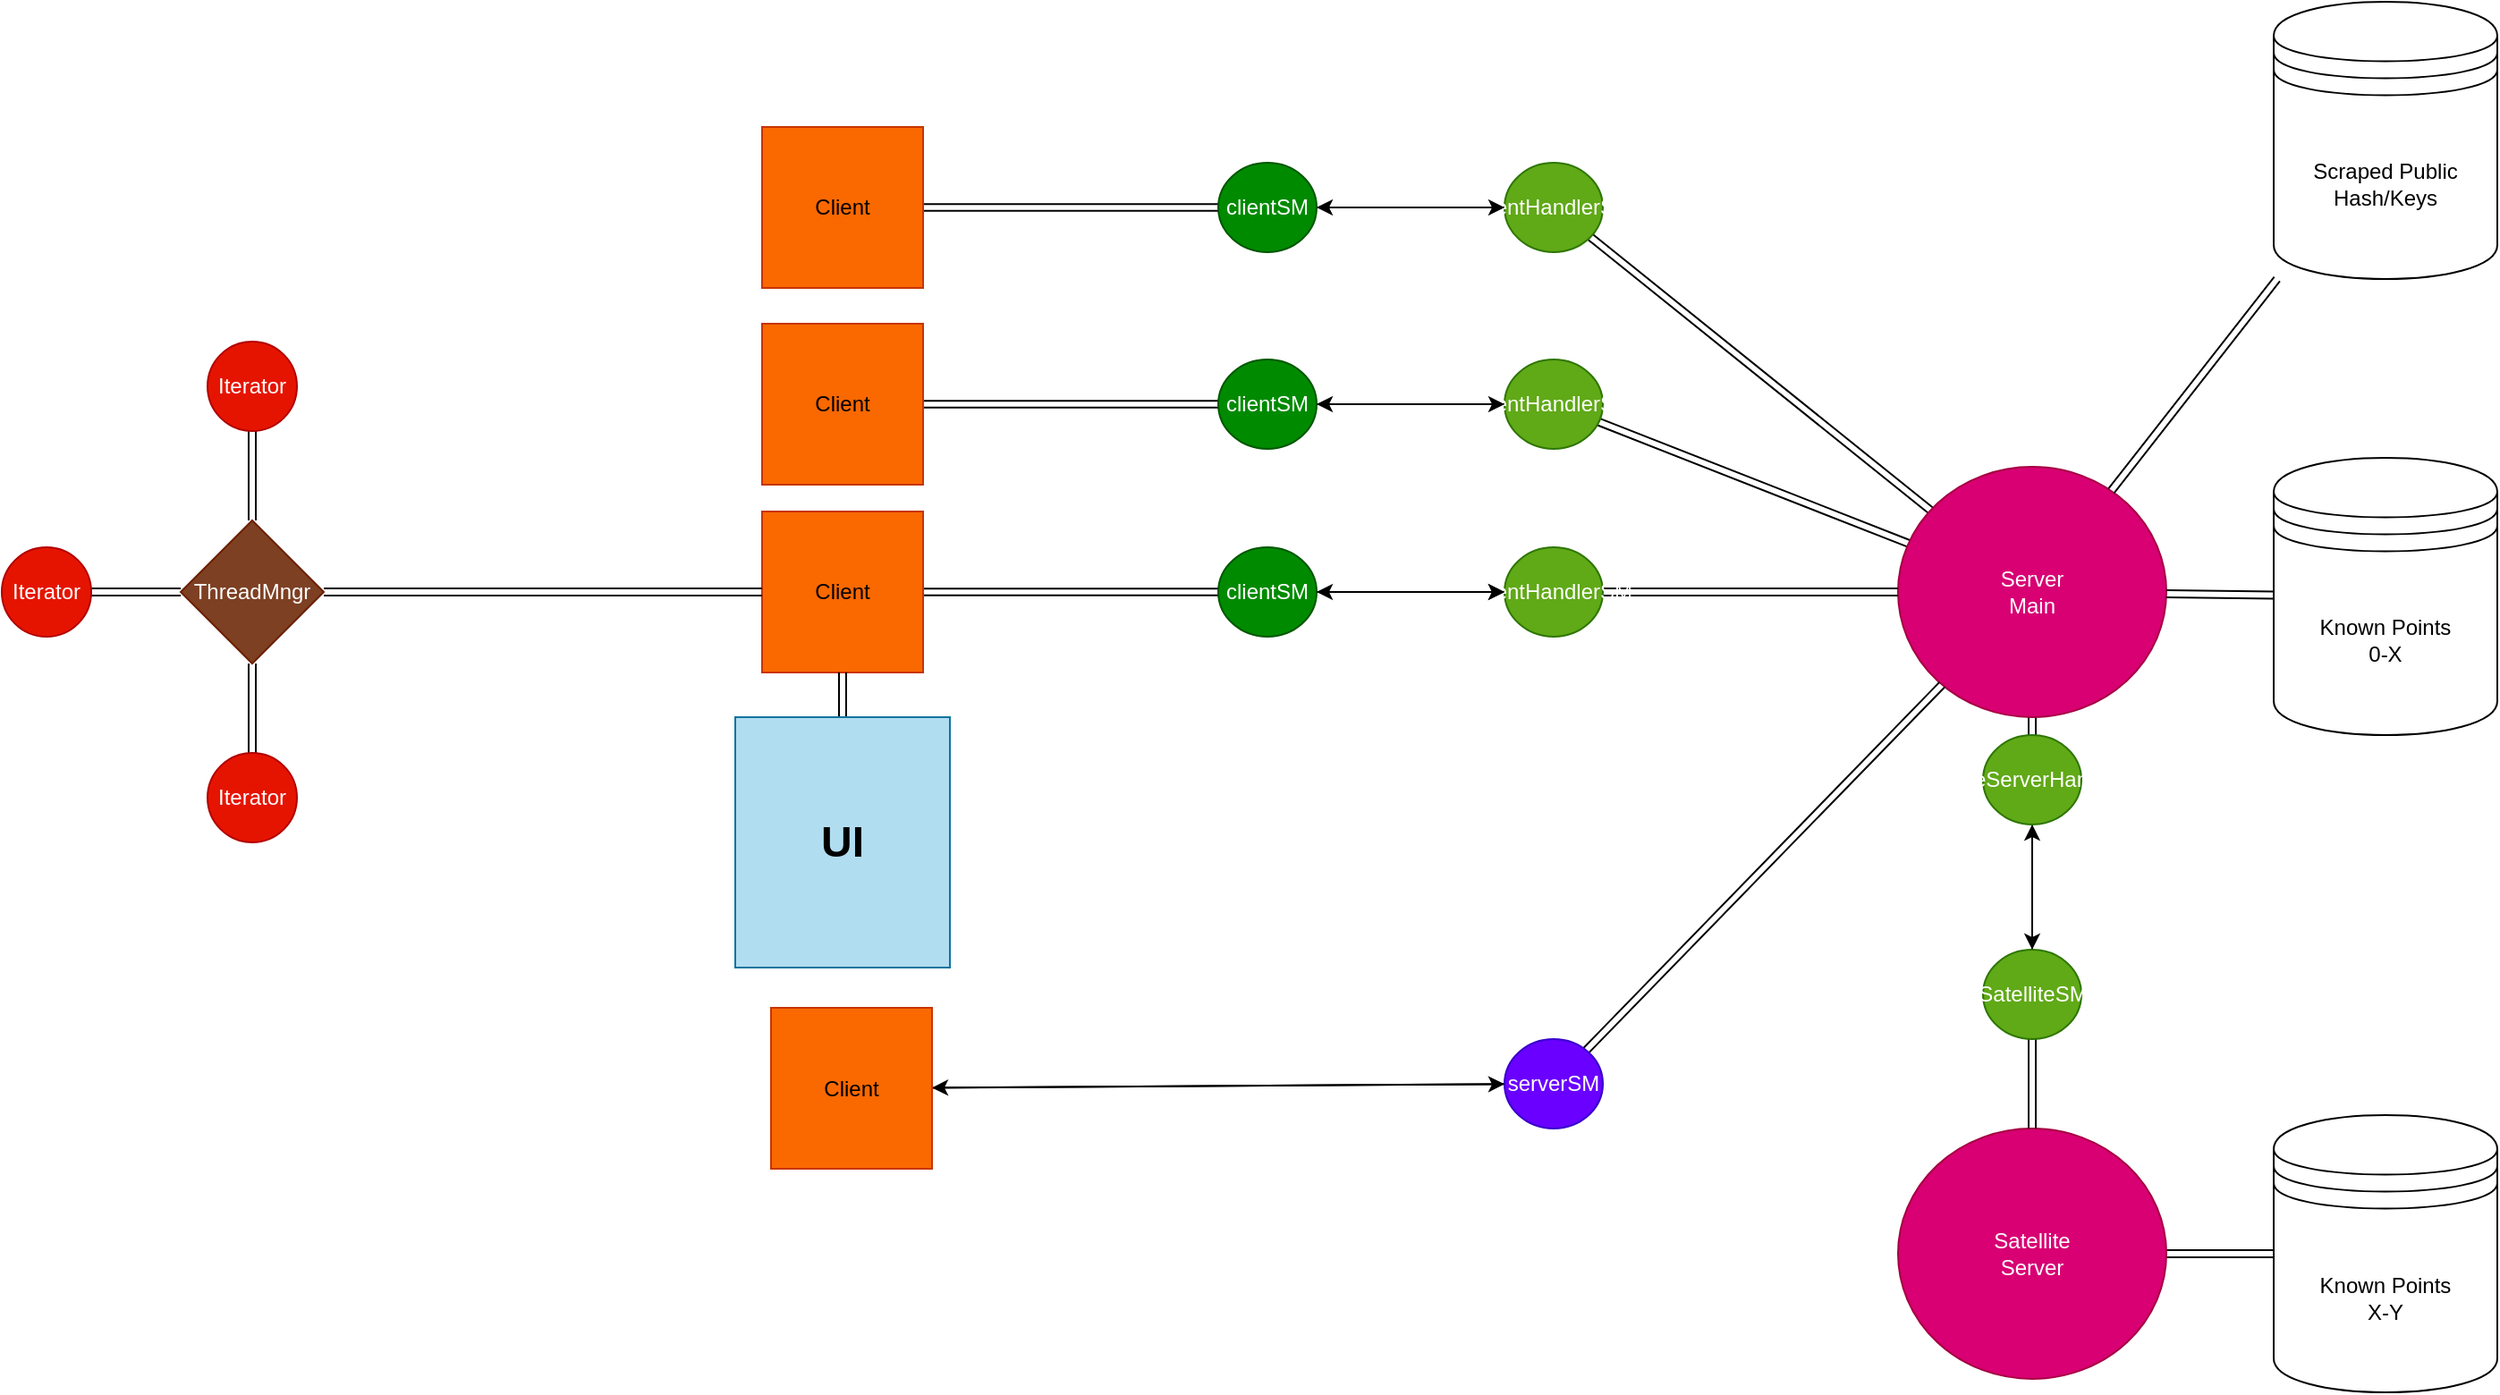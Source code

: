 <mxfile>
    <diagram id="FP2rdn6OG4W3p1-Ou6rB" name="Page-1">
        <mxGraphModel dx="1924" dy="1733" grid="1" gridSize="10" guides="1" tooltips="1" connect="1" arrows="1" fold="1" page="1" pageScale="1" pageWidth="850" pageHeight="1100" math="0" shadow="0">
            <root>
                <mxCell id="0"/>
                <mxCell id="1" parent="0"/>
                <mxCell id="70" style="edgeStyle=none;html=1;shape=link;" parent="1" source="3" target="65" edge="1">
                    <mxGeometry relative="1" as="geometry"/>
                </mxCell>
                <mxCell id="71" style="edgeStyle=none;html=1;shape=link;" parent="1" source="3" target="64" edge="1">
                    <mxGeometry relative="1" as="geometry"/>
                </mxCell>
                <mxCell id="D5TkcXY4j0FFUGHKRGqZ-87" style="edgeStyle=none;shape=link;html=1;" parent="1" source="3" target="D5TkcXY4j0FFUGHKRGqZ-86" edge="1">
                    <mxGeometry relative="1" as="geometry"/>
                </mxCell>
                <mxCell id="3" value="Server&lt;br&gt;Main" style="ellipse;whiteSpace=wrap;html=1;fillColor=#d80073;fontColor=#ffffff;strokeColor=#A50040;" parent="1" vertex="1">
                    <mxGeometry x="480" y="230" width="150" height="140" as="geometry"/>
                </mxCell>
                <mxCell id="37" style="edgeStyle=none;html=1;" parent="1" source="4" target="34" edge="1">
                    <mxGeometry relative="1" as="geometry"/>
                </mxCell>
                <mxCell id="57" style="edgeStyle=none;shape=link;html=1;" parent="1" source="4" target="3" edge="1">
                    <mxGeometry relative="1" as="geometry"/>
                </mxCell>
                <mxCell id="4" value="clientHandlerSM" style="ellipse;whiteSpace=wrap;html=1;fillColor=#60a917;fontColor=#ffffff;strokeColor=#2D7600;" parent="1" vertex="1">
                    <mxGeometry x="260" y="275" width="55" height="50" as="geometry"/>
                </mxCell>
                <mxCell id="58" style="edgeStyle=none;shape=link;html=1;" parent="1" source="6" target="3" edge="1">
                    <mxGeometry relative="1" as="geometry"/>
                </mxCell>
                <mxCell id="D5TkcXY4j0FFUGHKRGqZ-99" style="edgeStyle=none;html=1;" parent="1" source="6" target="D5TkcXY4j0FFUGHKRGqZ-95" edge="1">
                    <mxGeometry relative="1" as="geometry"/>
                </mxCell>
                <mxCell id="6" value="serverSM" style="ellipse;whiteSpace=wrap;html=1;fillColor=#6a00ff;fontColor=#ffffff;strokeColor=#3700CC;" parent="1" vertex="1">
                    <mxGeometry x="260" y="550" width="55" height="50" as="geometry"/>
                </mxCell>
                <mxCell id="56" style="edgeStyle=none;shape=link;html=1;width=3.75;" parent="1" source="25" target="34" edge="1">
                    <mxGeometry relative="1" as="geometry">
                        <mxPoint x="-50.0" y="310.0" as="targetPoint"/>
                    </mxGeometry>
                </mxCell>
                <mxCell id="25" value="Client" style="whiteSpace=wrap;html=1;fillColor=#fa6800;fontColor=#000000;strokeColor=#C73500;" parent="1" vertex="1">
                    <mxGeometry x="-155" y="255" width="90" height="90" as="geometry"/>
                </mxCell>
                <mxCell id="59" style="edgeStyle=none;shape=link;html=1;" parent="1" source="D5TkcXY4j0FFUGHKRGqZ-79" target="3" edge="1">
                    <mxGeometry relative="1" as="geometry">
                        <mxPoint x="625" y="220" as="sourcePoint"/>
                    </mxGeometry>
                </mxCell>
                <mxCell id="36" style="edgeStyle=none;html=1;" parent="1" source="34" target="4" edge="1">
                    <mxGeometry relative="1" as="geometry"/>
                </mxCell>
                <mxCell id="D5TkcXY4j0FFUGHKRGqZ-92" style="edgeStyle=none;html=1;" parent="1" source="34" target="4" edge="1">
                    <mxGeometry relative="1" as="geometry"/>
                </mxCell>
                <mxCell id="34" value="clientSM" style="ellipse;whiteSpace=wrap;html=1;fillColor=#008a00;fontColor=#ffffff;strokeColor=#005700;" parent="1" vertex="1">
                    <mxGeometry x="100" y="275" width="55" height="50" as="geometry"/>
                </mxCell>
                <mxCell id="55" style="edgeStyle=none;shape=link;html=1;" parent="1" source="39" target="25" edge="1">
                    <mxGeometry relative="1" as="geometry"/>
                </mxCell>
                <mxCell id="39" value="ThreadMngr" style="rhombus;whiteSpace=wrap;html=1;fillColor=#7D4023;fontColor=#ffffff;strokeColor=#6D1F00;" parent="1" vertex="1">
                    <mxGeometry x="-480" y="260" width="80" height="80" as="geometry"/>
                </mxCell>
                <mxCell id="53" style="edgeStyle=none;shape=link;html=1;" parent="1" source="42" target="39" edge="1">
                    <mxGeometry relative="1" as="geometry"/>
                </mxCell>
                <mxCell id="42" value="&lt;span&gt;Iterator&lt;/span&gt;" style="ellipse;whiteSpace=wrap;html=1;fillColor=#e51400;fontColor=#ffffff;strokeColor=#B20000;" parent="1" vertex="1">
                    <mxGeometry x="-465" y="390" width="50" height="50" as="geometry"/>
                </mxCell>
                <mxCell id="54" style="edgeStyle=none;shape=link;html=1;" parent="1" source="43" target="39" edge="1">
                    <mxGeometry relative="1" as="geometry"/>
                </mxCell>
                <mxCell id="43" value="Iterator" style="ellipse;whiteSpace=wrap;html=1;fillColor=#e51400;fontColor=#ffffff;strokeColor=#B20000;" parent="1" vertex="1">
                    <mxGeometry x="-465" y="160" width="50" height="50" as="geometry"/>
                </mxCell>
                <mxCell id="52" style="edgeStyle=none;shape=link;html=1;" parent="1" source="44" target="39" edge="1">
                    <mxGeometry relative="1" as="geometry"/>
                </mxCell>
                <mxCell id="44" value="&lt;span&gt;Iterator&lt;/span&gt;" style="ellipse;whiteSpace=wrap;html=1;fillColor=#e51400;fontColor=#ffffff;strokeColor=#B20000;" parent="1" vertex="1">
                    <mxGeometry x="-580" y="275" width="50" height="50" as="geometry"/>
                </mxCell>
                <mxCell id="63" style="edgeStyle=none;shape=link;html=1;" parent="1" source="61" target="25" edge="1">
                    <mxGeometry relative="1" as="geometry">
                        <mxPoint x="-110" y="360" as="sourcePoint"/>
                    </mxGeometry>
                </mxCell>
                <mxCell id="61" value="&lt;h1&gt;UI&lt;/h1&gt;" style="whiteSpace=wrap;html=1;fillColor=#b1ddf0;strokeColor=#10739e;" parent="1" vertex="1">
                    <mxGeometry x="-170" y="370" width="120" height="140" as="geometry"/>
                </mxCell>
                <mxCell id="69" style="edgeStyle=none;html=1;entryX=1;entryY=0.5;entryDx=0;entryDy=0;" parent="1" source="65" target="74" edge="1">
                    <mxGeometry relative="1" as="geometry"/>
                </mxCell>
                <mxCell id="65" value="clientHandlerSM" style="ellipse;whiteSpace=wrap;html=1;fillColor=#60a917;fontColor=#ffffff;strokeColor=#2D7600;" parent="1" vertex="1">
                    <mxGeometry x="260" y="60" width="55" height="50" as="geometry"/>
                </mxCell>
                <mxCell id="79" style="edgeStyle=none;html=1;exitX=0;exitY=0.5;exitDx=0;exitDy=0;entryX=1;entryY=0.5;entryDx=0;entryDy=0;" parent="1" source="64" target="77" edge="1">
                    <mxGeometry relative="1" as="geometry"/>
                </mxCell>
                <mxCell id="64" value="clientHandlerSM" style="ellipse;whiteSpace=wrap;html=1;fillColor=#60a917;fontColor=#ffffff;strokeColor=#2D7600;" parent="1" vertex="1">
                    <mxGeometry x="260" y="170" width="55" height="50" as="geometry"/>
                </mxCell>
                <mxCell id="72" style="edgeStyle=none;shape=link;html=1;width=3.75;" parent="1" source="73" target="74" edge="1">
                    <mxGeometry relative="1" as="geometry">
                        <mxPoint x="-50.0" y="95" as="targetPoint"/>
                    </mxGeometry>
                </mxCell>
                <mxCell id="73" value="Client" style="whiteSpace=wrap;html=1;fillColor=#fa6800;fontColor=#000000;strokeColor=#C73500;" parent="1" vertex="1">
                    <mxGeometry x="-155" y="40" width="90" height="90" as="geometry"/>
                </mxCell>
                <mxCell id="D5TkcXY4j0FFUGHKRGqZ-90" style="edgeStyle=none;html=1;exitX=1;exitY=0.5;exitDx=0;exitDy=0;entryX=0;entryY=0.5;entryDx=0;entryDy=0;" parent="1" source="74" target="65" edge="1">
                    <mxGeometry relative="1" as="geometry"/>
                </mxCell>
                <mxCell id="74" value="clientSM" style="ellipse;whiteSpace=wrap;html=1;fillColor=#008a00;fontColor=#ffffff;strokeColor=#005700;" parent="1" vertex="1">
                    <mxGeometry x="100" y="60" width="55" height="50" as="geometry"/>
                </mxCell>
                <mxCell id="75" style="edgeStyle=none;shape=link;html=1;width=3.75;" parent="1" source="76" target="77" edge="1">
                    <mxGeometry relative="1" as="geometry">
                        <mxPoint x="-50.0" y="205" as="targetPoint"/>
                    </mxGeometry>
                </mxCell>
                <mxCell id="76" value="Client" style="whiteSpace=wrap;html=1;fillColor=#fa6800;fontColor=#000000;strokeColor=#C73500;" parent="1" vertex="1">
                    <mxGeometry x="-155" y="150" width="90" height="90" as="geometry"/>
                </mxCell>
                <mxCell id="D5TkcXY4j0FFUGHKRGqZ-91" style="edgeStyle=none;html=1;exitX=1;exitY=0.5;exitDx=0;exitDy=0;entryX=0;entryY=0.5;entryDx=0;entryDy=0;" parent="1" source="77" target="64" edge="1">
                    <mxGeometry relative="1" as="geometry"/>
                </mxCell>
                <mxCell id="77" value="clientSM" style="ellipse;whiteSpace=wrap;html=1;fillColor=#008a00;fontColor=#ffffff;strokeColor=#005700;" parent="1" vertex="1">
                    <mxGeometry x="100" y="170" width="55" height="50" as="geometry"/>
                </mxCell>
                <mxCell id="D5TkcXY4j0FFUGHKRGqZ-79" value="Known Points&lt;br&gt;0-X" style="shape=datastore;whiteSpace=wrap;html=1;" parent="1" vertex="1">
                    <mxGeometry x="690" y="225" width="125" height="155" as="geometry"/>
                </mxCell>
                <mxCell id="D5TkcXY4j0FFUGHKRGqZ-82" style="edgeStyle=none;html=1;shape=link;" parent="1" source="D5TkcXY4j0FFUGHKRGqZ-81" target="3" edge="1">
                    <mxGeometry relative="1" as="geometry"/>
                </mxCell>
                <mxCell id="D5TkcXY4j0FFUGHKRGqZ-81" value="Scraped Public Hash/Keys" style="shape=datastore;whiteSpace=wrap;html=1;" parent="1" vertex="1">
                    <mxGeometry x="690" y="-30" width="125" height="155" as="geometry"/>
                </mxCell>
                <mxCell id="D5TkcXY4j0FFUGHKRGqZ-94" style="edgeStyle=none;shape=link;html=1;" parent="1" source="D5TkcXY4j0FFUGHKRGqZ-83" target="D5TkcXY4j0FFUGHKRGqZ-93" edge="1">
                    <mxGeometry relative="1" as="geometry"/>
                </mxCell>
                <mxCell id="D5TkcXY4j0FFUGHKRGqZ-83" value="Satellite&lt;br&gt;Server" style="ellipse;whiteSpace=wrap;html=1;fillColor=#d80073;fontColor=#ffffff;strokeColor=#A50040;" parent="1" vertex="1">
                    <mxGeometry x="480" y="600" width="150" height="140" as="geometry"/>
                </mxCell>
                <mxCell id="D5TkcXY4j0FFUGHKRGqZ-85" style="edgeStyle=none;shape=link;html=1;" parent="1" source="D5TkcXY4j0FFUGHKRGqZ-84" target="D5TkcXY4j0FFUGHKRGqZ-83" edge="1">
                    <mxGeometry relative="1" as="geometry"/>
                </mxCell>
                <mxCell id="D5TkcXY4j0FFUGHKRGqZ-89" style="edgeStyle=none;html=1;exitX=0.5;exitY=0;exitDx=0;exitDy=0;entryX=0.5;entryY=1;entryDx=0;entryDy=0;" parent="1" source="D5TkcXY4j0FFUGHKRGqZ-84" target="D5TkcXY4j0FFUGHKRGqZ-86" edge="1">
                    <mxGeometry relative="1" as="geometry"/>
                </mxCell>
                <mxCell id="D5TkcXY4j0FFUGHKRGqZ-84" value="SatelliteSM" style="ellipse;whiteSpace=wrap;html=1;fillColor=#60a917;fontColor=#ffffff;strokeColor=#2D7600;" parent="1" vertex="1">
                    <mxGeometry x="527.5" y="500" width="55" height="50" as="geometry"/>
                </mxCell>
                <mxCell id="D5TkcXY4j0FFUGHKRGqZ-88" style="edgeStyle=none;html=1;exitX=0.5;exitY=1;exitDx=0;exitDy=0;entryX=0.5;entryY=0;entryDx=0;entryDy=0;" parent="1" source="D5TkcXY4j0FFUGHKRGqZ-86" target="D5TkcXY4j0FFUGHKRGqZ-84" edge="1">
                    <mxGeometry relative="1" as="geometry"/>
                </mxCell>
                <mxCell id="D5TkcXY4j0FFUGHKRGqZ-86" value="SatelliteServerHandlerSM" style="ellipse;whiteSpace=wrap;html=1;fillColor=#60a917;fontColor=#ffffff;strokeColor=#2D7600;" parent="1" vertex="1">
                    <mxGeometry x="527.5" y="380" width="55" height="50" as="geometry"/>
                </mxCell>
                <mxCell id="D5TkcXY4j0FFUGHKRGqZ-93" value="Known Points&lt;br&gt;X-Y" style="shape=datastore;whiteSpace=wrap;html=1;" parent="1" vertex="1">
                    <mxGeometry x="690" y="592.5" width="125" height="155" as="geometry"/>
                </mxCell>
                <mxCell id="D5TkcXY4j0FFUGHKRGqZ-98" style="edgeStyle=none;html=1;" parent="1" source="D5TkcXY4j0FFUGHKRGqZ-95" target="6" edge="1">
                    <mxGeometry relative="1" as="geometry"/>
                </mxCell>
                <mxCell id="D5TkcXY4j0FFUGHKRGqZ-95" value="Client" style="whiteSpace=wrap;html=1;fillColor=#fa6800;fontColor=#000000;strokeColor=#C73500;" parent="1" vertex="1">
                    <mxGeometry x="-150" y="532.5" width="90" height="90" as="geometry"/>
                </mxCell>
            </root>
        </mxGraphModel>
    </diagram>
    <diagram id="P0Giod7XvDMoqr8V9oFl" name="Client SM">
        <mxGraphModel dx="2998" dy="2366" grid="1" gridSize="10" guides="1" tooltips="1" connect="1" arrows="1" fold="1" page="1" pageScale="1" pageWidth="850" pageHeight="1100" math="0" shadow="0">
            <root>
                <mxCell id="jCowiZTo29x6368L9wJB-0"/>
                <mxCell id="jCowiZTo29x6368L9wJB-1" parent="jCowiZTo29x6368L9wJB-0"/>
                <mxCell id="jrbCd7DWIsaAuMOG10lM-5" style="edgeStyle=none;html=1;" parent="jCowiZTo29x6368L9wJB-1" source="jrbCd7DWIsaAuMOG10lM-0" target="jrbCd7DWIsaAuMOG10lM-3" edge="1">
                    <mxGeometry relative="1" as="geometry"/>
                </mxCell>
                <mxCell id="jrbCd7DWIsaAuMOG10lM-8" value="Read provided data" style="edgeLabel;html=1;align=center;verticalAlign=middle;resizable=0;points=[];" parent="jrbCd7DWIsaAuMOG10lM-5" vertex="1" connectable="0">
                    <mxGeometry x="-0.294" y="1" relative="1" as="geometry">
                        <mxPoint x="-1" y="9" as="offset"/>
                    </mxGeometry>
                </mxCell>
                <mxCell id="jrbCd7DWIsaAuMOG10lM-0" value="Initialize Client SM" style="ellipse;whiteSpace=wrap;html=1;aspect=fixed;" parent="jCowiZTo29x6368L9wJB-1" vertex="1">
                    <mxGeometry x="100" y="30" width="80" height="80" as="geometry"/>
                </mxCell>
                <mxCell id="jrbCd7DWIsaAuMOG10lM-12" style="edgeStyle=none;html=1;" parent="jCowiZTo29x6368L9wJB-1" source="jrbCd7DWIsaAuMOG10lM-1" target="jrbCd7DWIsaAuMOG10lM-13" edge="1">
                    <mxGeometry relative="1" as="geometry">
                        <mxPoint x="140" y="440" as="targetPoint"/>
                    </mxGeometry>
                </mxCell>
                <mxCell id="jrbCd7DWIsaAuMOG10lM-14" value="Comm ports initialized OK" style="edgeLabel;html=1;align=center;verticalAlign=middle;resizable=0;points=[];" parent="jrbCd7DWIsaAuMOG10lM-12" vertex="1" connectable="0">
                    <mxGeometry x="0.317" y="1" relative="1" as="geometry">
                        <mxPoint x="-1" y="-9" as="offset"/>
                    </mxGeometry>
                </mxCell>
                <mxCell id="jrbCd7DWIsaAuMOG10lM-20" style="edgeStyle=none;html=1;" parent="jCowiZTo29x6368L9wJB-1" source="jrbCd7DWIsaAuMOG10lM-1" target="jrbCd7DWIsaAuMOG10lM-7" edge="1">
                    <mxGeometry relative="1" as="geometry">
                        <Array as="points">
                            <mxPoint x="430" y="340"/>
                        </Array>
                    </mxGeometry>
                </mxCell>
                <mxCell id="jrbCd7DWIsaAuMOG10lM-21" value="Retry attempts failed" style="edgeLabel;html=1;align=center;verticalAlign=middle;resizable=0;points=[];" parent="jrbCd7DWIsaAuMOG10lM-20" vertex="1" connectable="0">
                    <mxGeometry x="-0.679" y="1" relative="1" as="geometry">
                        <mxPoint x="33" y="1" as="offset"/>
                    </mxGeometry>
                </mxCell>
                <mxCell id="jrbCd7DWIsaAuMOG10lM-1" value="Initialize Communication Ports" style="rhombus;whiteSpace=wrap;html=1;" parent="jCowiZTo29x6368L9wJB-1" vertex="1">
                    <mxGeometry x="100" y="300" width="80" height="80" as="geometry"/>
                </mxCell>
                <mxCell id="jrbCd7DWIsaAuMOG10lM-29" style="edgeStyle=none;html=1;" parent="jCowiZTo29x6368L9wJB-1" source="jrbCd7DWIsaAuMOG10lM-2" target="jrbCd7DWIsaAuMOG10lM-28" edge="1">
                    <mxGeometry relative="1" as="geometry"/>
                </mxCell>
                <mxCell id="jrbCd7DWIsaAuMOG10lM-30" value="Send handler request" style="edgeLabel;html=1;align=center;verticalAlign=middle;resizable=0;points=[];" parent="jrbCd7DWIsaAuMOG10lM-29" vertex="1" connectable="0">
                    <mxGeometry x="0.456" y="1" relative="1" as="geometry">
                        <mxPoint x="-1" y="-13" as="offset"/>
                    </mxGeometry>
                </mxCell>
                <mxCell id="jrbCd7DWIsaAuMOG10lM-2" value="Requesting handler" style="ellipse;whiteSpace=wrap;html=1;aspect=fixed;" parent="jCowiZTo29x6368L9wJB-1" vertex="1">
                    <mxGeometry x="100" y="550" width="80" height="80" as="geometry"/>
                </mxCell>
                <mxCell id="jrbCd7DWIsaAuMOG10lM-6" style="edgeStyle=none;html=1;" parent="jCowiZTo29x6368L9wJB-1" source="jrbCd7DWIsaAuMOG10lM-3" target="jrbCd7DWIsaAuMOG10lM-1" edge="1">
                    <mxGeometry relative="1" as="geometry"/>
                </mxCell>
                <mxCell id="jrbCd7DWIsaAuMOG10lM-9" value="Initial Data OK" style="edgeLabel;html=1;align=center;verticalAlign=middle;resizable=0;points=[];" parent="jrbCd7DWIsaAuMOG10lM-6" vertex="1" connectable="0">
                    <mxGeometry x="-0.52" y="3" relative="1" as="geometry">
                        <mxPoint x="-3" y="8" as="offset"/>
                    </mxGeometry>
                </mxCell>
                <mxCell id="jrbCd7DWIsaAuMOG10lM-10" style="edgeStyle=none;html=1;exitX=1;exitY=0.5;exitDx=0;exitDy=0;" parent="jCowiZTo29x6368L9wJB-1" source="jrbCd7DWIsaAuMOG10lM-3" target="jrbCd7DWIsaAuMOG10lM-7" edge="1">
                    <mxGeometry relative="1" as="geometry">
                        <Array as="points">
                            <mxPoint x="430" y="210"/>
                        </Array>
                    </mxGeometry>
                </mxCell>
                <mxCell id="jrbCd7DWIsaAuMOG10lM-11" value="Initial Data Not OK" style="edgeLabel;html=1;align=center;verticalAlign=middle;resizable=0;points=[];" parent="jrbCd7DWIsaAuMOG10lM-10" vertex="1" connectable="0">
                    <mxGeometry x="-0.417" y="-1" relative="1" as="geometry">
                        <mxPoint y="-11" as="offset"/>
                    </mxGeometry>
                </mxCell>
                <mxCell id="jrbCd7DWIsaAuMOG10lM-3" value="Verify Initial data" style="rhombus;whiteSpace=wrap;html=1;" parent="jCowiZTo29x6368L9wJB-1" vertex="1">
                    <mxGeometry x="100" y="170" width="80" height="80" as="geometry"/>
                </mxCell>
                <mxCell id="jrbCd7DWIsaAuMOG10lM-7" value="Shutdown State (Error Code)" style="ellipse;whiteSpace=wrap;html=1;aspect=fixed;" parent="jCowiZTo29x6368L9wJB-1" vertex="1">
                    <mxGeometry x="390" y="30" width="80" height="80" as="geometry"/>
                </mxCell>
                <mxCell id="jrbCd7DWIsaAuMOG10lM-24" style="edgeStyle=none;html=1;" parent="jCowiZTo29x6368L9wJB-1" source="jrbCd7DWIsaAuMOG10lM-13" target="jrbCd7DWIsaAuMOG10lM-2" edge="1">
                    <mxGeometry relative="1" as="geometry"/>
                </mxCell>
                <mxCell id="jrbCd7DWIsaAuMOG10lM-25" value="Connection established" style="edgeLabel;html=1;align=center;verticalAlign=middle;resizable=0;points=[];" parent="jrbCd7DWIsaAuMOG10lM-24" vertex="1" connectable="0">
                    <mxGeometry x="0.391" relative="1" as="geometry">
                        <mxPoint y="-18" as="offset"/>
                    </mxGeometry>
                </mxCell>
                <mxCell id="jrbCd7DWIsaAuMOG10lM-26" style="edgeStyle=none;html=1;" parent="jCowiZTo29x6368L9wJB-1" source="jrbCd7DWIsaAuMOG10lM-13" target="jrbCd7DWIsaAuMOG10lM-7" edge="1">
                    <mxGeometry relative="1" as="geometry">
                        <Array as="points">
                            <mxPoint x="430" y="460"/>
                        </Array>
                    </mxGeometry>
                </mxCell>
                <mxCell id="jrbCd7DWIsaAuMOG10lM-27" value="Retry attempts failed" style="edgeLabel;html=1;align=center;verticalAlign=middle;resizable=0;points=[];" parent="jrbCd7DWIsaAuMOG10lM-26" vertex="1" connectable="0">
                    <mxGeometry x="-0.657" y="-2" relative="1" as="geometry">
                        <mxPoint as="offset"/>
                    </mxGeometry>
                </mxCell>
                <mxCell id="jrbCd7DWIsaAuMOG10lM-13" value="Test Server Connection" style="rhombus;whiteSpace=wrap;html=1;" parent="jCowiZTo29x6368L9wJB-1" vertex="1">
                    <mxGeometry x="100" y="420" width="80" height="80" as="geometry"/>
                </mxCell>
                <mxCell id="jrbCd7DWIsaAuMOG10lM-18" style="edgeStyle=none;html=1;" parent="jCowiZTo29x6368L9wJB-1" source="jrbCd7DWIsaAuMOG10lM-1" target="jrbCd7DWIsaAuMOG10lM-1" edge="1">
                    <mxGeometry relative="1" as="geometry">
                        <Array as="points">
                            <mxPoint x="10" y="290"/>
                        </Array>
                    </mxGeometry>
                </mxCell>
                <mxCell id="jrbCd7DWIsaAuMOG10lM-19" value="Comm ports not initialized" style="edgeLabel;html=1;align=center;verticalAlign=middle;resizable=0;points=[];" parent="jrbCd7DWIsaAuMOG10lM-18" vertex="1" connectable="0">
                    <mxGeometry x="-0.538" y="-2" relative="1" as="geometry">
                        <mxPoint x="-23" y="39" as="offset"/>
                    </mxGeometry>
                </mxCell>
                <mxCell id="jrbCd7DWIsaAuMOG10lM-22" style="edgeStyle=none;html=1;" parent="jCowiZTo29x6368L9wJB-1" source="jrbCd7DWIsaAuMOG10lM-13" target="jrbCd7DWIsaAuMOG10lM-13" edge="1">
                    <mxGeometry relative="1" as="geometry">
                        <Array as="points">
                            <mxPoint x="10" y="410"/>
                        </Array>
                    </mxGeometry>
                </mxCell>
                <mxCell id="jrbCd7DWIsaAuMOG10lM-23" value="Connection not established" style="edgeLabel;html=1;align=center;verticalAlign=middle;resizable=0;points=[];" parent="jrbCd7DWIsaAuMOG10lM-22" vertex="1" connectable="0">
                    <mxGeometry x="-0.554" y="-3" relative="1" as="geometry">
                        <mxPoint x="-16" y="39" as="offset"/>
                    </mxGeometry>
                </mxCell>
                <mxCell id="jrbCd7DWIsaAuMOG10lM-34" style="edgeStyle=none;html=1;" parent="jCowiZTo29x6368L9wJB-1" source="jrbCd7DWIsaAuMOG10lM-28" target="jrbCd7DWIsaAuMOG10lM-7" edge="1">
                    <mxGeometry relative="1" as="geometry">
                        <Array as="points">
                            <mxPoint x="430" y="730"/>
                        </Array>
                    </mxGeometry>
                </mxCell>
                <mxCell id="jrbCd7DWIsaAuMOG10lM-35" value="Handler Request not satisfied" style="edgeLabel;html=1;align=center;verticalAlign=middle;resizable=0;points=[];" parent="jrbCd7DWIsaAuMOG10lM-34" vertex="1" connectable="0">
                    <mxGeometry x="-0.631" y="1" relative="1" as="geometry">
                        <mxPoint x="-40" y="1" as="offset"/>
                    </mxGeometry>
                </mxCell>
                <mxCell id="jrbCd7DWIsaAuMOG10lM-37" style="edgeStyle=none;html=1;" parent="jCowiZTo29x6368L9wJB-1" source="jrbCd7DWIsaAuMOG10lM-28" target="jrbCd7DWIsaAuMOG10lM-36" edge="1">
                    <mxGeometry relative="1" as="geometry"/>
                </mxCell>
                <mxCell id="jrbCd7DWIsaAuMOG10lM-38" value="Handler ID received" style="edgeLabel;html=1;align=center;verticalAlign=middle;resizable=0;points=[];" parent="jrbCd7DWIsaAuMOG10lM-37" vertex="1" connectable="0">
                    <mxGeometry x="0.513" y="1" relative="1" as="geometry">
                        <mxPoint y="-17" as="offset"/>
                    </mxGeometry>
                </mxCell>
                <mxCell id="jrbCd7DWIsaAuMOG10lM-28" value="Wait for Server Response" style="rhombus;whiteSpace=wrap;html=1;" parent="jCowiZTo29x6368L9wJB-1" vertex="1">
                    <mxGeometry x="100" y="690" width="80" height="80" as="geometry"/>
                </mxCell>
                <mxCell id="jrbCd7DWIsaAuMOG10lM-31" style="edgeStyle=none;html=1;" parent="jCowiZTo29x6368L9wJB-1" source="jrbCd7DWIsaAuMOG10lM-28" target="jrbCd7DWIsaAuMOG10lM-2" edge="1">
                    <mxGeometry relative="1" as="geometry">
                        <Array as="points">
                            <mxPoint x="30" y="730"/>
                            <mxPoint x="30" y="590"/>
                        </Array>
                    </mxGeometry>
                </mxCell>
                <mxCell id="jrbCd7DWIsaAuMOG10lM-33" value="Request timed out" style="edgeLabel;html=1;align=center;verticalAlign=middle;resizable=0;points=[];" parent="jrbCd7DWIsaAuMOG10lM-31" vertex="1" connectable="0">
                    <mxGeometry x="-0.076" relative="1" as="geometry">
                        <mxPoint y="-11" as="offset"/>
                    </mxGeometry>
                </mxCell>
                <mxCell id="jrbCd7DWIsaAuMOG10lM-41" style="edgeStyle=none;html=1;" parent="jCowiZTo29x6368L9wJB-1" source="jrbCd7DWIsaAuMOG10lM-36" target="jrbCd7DWIsaAuMOG10lM-47" edge="1">
                    <mxGeometry relative="1" as="geometry">
                        <mxPoint x="140" y="960" as="targetPoint"/>
                    </mxGeometry>
                </mxCell>
                <mxCell id="jrbCd7DWIsaAuMOG10lM-42" value="Send handler connection request" style="edgeLabel;html=1;align=center;verticalAlign=middle;resizable=0;points=[];" parent="jrbCd7DWIsaAuMOG10lM-41" vertex="1" connectable="0">
                    <mxGeometry x="0.567" y="-1" relative="1" as="geometry">
                        <mxPoint x="1" y="-25" as="offset"/>
                    </mxGeometry>
                </mxCell>
                <mxCell id="jrbCd7DWIsaAuMOG10lM-36" value="Connecting to handler" style="ellipse;whiteSpace=wrap;html=1;aspect=fixed;" parent="jCowiZTo29x6368L9wJB-1" vertex="1">
                    <mxGeometry x="100" y="820" width="80" height="80" as="geometry"/>
                </mxCell>
                <mxCell id="jrbCd7DWIsaAuMOG10lM-45" style="edgeStyle=none;html=1;" parent="jCowiZTo29x6368L9wJB-1" source="jrbCd7DWIsaAuMOG10lM-36" target="jrbCd7DWIsaAuMOG10lM-36" edge="1">
                    <mxGeometry relative="1" as="geometry">
                        <Array as="points">
                            <mxPoint x="260" y="810"/>
                        </Array>
                    </mxGeometry>
                </mxCell>
                <mxCell id="jrbCd7DWIsaAuMOG10lM-46" value="Disconnect from server frontend" style="edgeLabel;html=1;align=center;verticalAlign=middle;resizable=0;points=[];" parent="jrbCd7DWIsaAuMOG10lM-45" vertex="1" connectable="0">
                    <mxGeometry x="-0.129" relative="1" as="geometry">
                        <mxPoint x="10" y="18" as="offset"/>
                    </mxGeometry>
                </mxCell>
                <mxCell id="jrbCd7DWIsaAuMOG10lM-48" style="edgeStyle=none;html=1;" parent="jCowiZTo29x6368L9wJB-1" source="jrbCd7DWIsaAuMOG10lM-47" target="jrbCd7DWIsaAuMOG10lM-36" edge="1">
                    <mxGeometry relative="1" as="geometry">
                        <Array as="points">
                            <mxPoint x="30" y="1010"/>
                            <mxPoint x="30" y="860"/>
                        </Array>
                    </mxGeometry>
                </mxCell>
                <mxCell id="jrbCd7DWIsaAuMOG10lM-49" value="Request timed out" style="edgeLabel;html=1;align=center;verticalAlign=middle;resizable=0;points=[];" parent="jrbCd7DWIsaAuMOG10lM-48" vertex="1" connectable="0">
                    <mxGeometry x="0.136" y="2" relative="1" as="geometry">
                        <mxPoint x="2" y="55" as="offset"/>
                    </mxGeometry>
                </mxCell>
                <mxCell id="jrbCd7DWIsaAuMOG10lM-50" style="edgeStyle=none;html=1;" parent="jCowiZTo29x6368L9wJB-1" source="jrbCd7DWIsaAuMOG10lM-47" target="jrbCd7DWIsaAuMOG10lM-7" edge="1">
                    <mxGeometry relative="1" as="geometry">
                        <Array as="points">
                            <mxPoint x="430" y="1010"/>
                        </Array>
                    </mxGeometry>
                </mxCell>
                <mxCell id="jrbCd7DWIsaAuMOG10lM-51" value="Retry attempts failed" style="edgeLabel;html=1;align=center;verticalAlign=middle;resizable=0;points=[];" parent="jrbCd7DWIsaAuMOG10lM-50" vertex="1" connectable="0">
                    <mxGeometry x="-0.678" y="3" relative="1" as="geometry">
                        <mxPoint x="-65" y="13" as="offset"/>
                    </mxGeometry>
                </mxCell>
                <mxCell id="jrbCd7DWIsaAuMOG10lM-53" style="edgeStyle=none;html=1;" parent="jCowiZTo29x6368L9wJB-1" source="jrbCd7DWIsaAuMOG10lM-47" target="jrbCd7DWIsaAuMOG10lM-52" edge="1">
                    <mxGeometry relative="1" as="geometry"/>
                </mxCell>
                <mxCell id="jrbCd7DWIsaAuMOG10lM-54" value="Handler Connected" style="edgeLabel;html=1;align=center;verticalAlign=middle;resizable=0;points=[];" parent="jrbCd7DWIsaAuMOG10lM-53" vertex="1" connectable="0">
                    <mxGeometry x="-0.419" y="-1" relative="1" as="geometry">
                        <mxPoint x="1" y="10" as="offset"/>
                    </mxGeometry>
                </mxCell>
                <mxCell id="jrbCd7DWIsaAuMOG10lM-47" value="Wait for Handler Response" style="rhombus;whiteSpace=wrap;html=1;" parent="jCowiZTo29x6368L9wJB-1" vertex="1">
                    <mxGeometry x="100" y="970" width="80" height="80" as="geometry"/>
                </mxCell>
                <mxCell id="jrbCd7DWIsaAuMOG10lM-60" style="edgeStyle=none;html=1;" parent="jCowiZTo29x6368L9wJB-1" source="jrbCd7DWIsaAuMOG10lM-52" target="jrbCd7DWIsaAuMOG10lM-59" edge="1">
                    <mxGeometry relative="1" as="geometry">
                        <Array as="points">
                            <mxPoint x="140" y="1240"/>
                            <mxPoint x="680" y="1240"/>
                        </Array>
                    </mxGeometry>
                </mxCell>
                <mxCell id="jrbCd7DWIsaAuMOG10lM-61" value="Progress registration requested" style="edgeLabel;html=1;align=center;verticalAlign=middle;resizable=0;points=[];" parent="jrbCd7DWIsaAuMOG10lM-60" vertex="1" connectable="0">
                    <mxGeometry x="0.072" y="-2" relative="1" as="geometry">
                        <mxPoint x="-2" y="-2" as="offset"/>
                    </mxGeometry>
                </mxCell>
                <mxCell id="jrbCd7DWIsaAuMOG10lM-101" style="edgeStyle=none;html=1;" parent="jCowiZTo29x6368L9wJB-1" source="jrbCd7DWIsaAuMOG10lM-52" target="jrbCd7DWIsaAuMOG10lM-7" edge="1">
                    <mxGeometry relative="1" as="geometry">
                        <Array as="points">
                            <mxPoint x="-90" y="1160"/>
                            <mxPoint x="-90" y="-30"/>
                            <mxPoint x="430" y="-30"/>
                        </Array>
                    </mxGeometry>
                </mxCell>
                <mxCell id="jrbCd7DWIsaAuMOG10lM-102" value="Shutdown request received" style="edgeLabel;html=1;align=center;verticalAlign=middle;resizable=0;points=[];" parent="jrbCd7DWIsaAuMOG10lM-101" vertex="1" connectable="0">
                    <mxGeometry x="-0.924" y="-1" relative="1" as="geometry">
                        <mxPoint x="-15" y="11" as="offset"/>
                    </mxGeometry>
                </mxCell>
                <mxCell id="jrbCd7DWIsaAuMOG10lM-52" value="Client Connected" style="ellipse;whiteSpace=wrap;html=1;aspect=fixed;" parent="jCowiZTo29x6368L9wJB-1" vertex="1">
                    <mxGeometry x="100" y="1120" width="80" height="80" as="geometry"/>
                </mxCell>
                <mxCell id="jrbCd7DWIsaAuMOG10lM-57" style="edgeStyle=none;html=1;" parent="jCowiZTo29x6368L9wJB-1" source="jrbCd7DWIsaAuMOG10lM-52" target="jrbCd7DWIsaAuMOG10lM-52" edge="1">
                    <mxGeometry relative="1" as="geometry">
                        <Array as="points">
                            <mxPoint x="260" y="1110"/>
                        </Array>
                    </mxGeometry>
                </mxCell>
                <mxCell id="jrbCd7DWIsaAuMOG10lM-58" value="Process trivial requests" style="edgeLabel;html=1;align=center;verticalAlign=middle;resizable=0;points=[];" parent="jrbCd7DWIsaAuMOG10lM-57" vertex="1" connectable="0">
                    <mxGeometry x="-0.176" y="-2" relative="1" as="geometry">
                        <mxPoint x="2" y="25" as="offset"/>
                    </mxGeometry>
                </mxCell>
                <mxCell id="jrbCd7DWIsaAuMOG10lM-63" style="edgeStyle=none;html=1;" parent="jCowiZTo29x6368L9wJB-1" source="jrbCd7DWIsaAuMOG10lM-59" target="jrbCd7DWIsaAuMOG10lM-62" edge="1">
                    <mxGeometry relative="1" as="geometry"/>
                </mxCell>
                <mxCell id="jrbCd7DWIsaAuMOG10lM-64" value="Send challange request" style="edgeLabel;html=1;align=center;verticalAlign=middle;resizable=0;points=[];" parent="jrbCd7DWIsaAuMOG10lM-63" vertex="1" connectable="0">
                    <mxGeometry x="-0.319" y="2" relative="1" as="geometry">
                        <mxPoint x="2" y="-16" as="offset"/>
                    </mxGeometry>
                </mxCell>
                <mxCell id="jrbCd7DWIsaAuMOG10lM-59" value="Requesting progress registration" style="ellipse;whiteSpace=wrap;html=1;aspect=fixed;" parent="jCowiZTo29x6368L9wJB-1" vertex="1">
                    <mxGeometry x="640" y="1120" width="80" height="80" as="geometry"/>
                </mxCell>
                <mxCell id="jrbCd7DWIsaAuMOG10lM-68" style="edgeStyle=none;html=1;" parent="jCowiZTo29x6368L9wJB-1" source="jrbCd7DWIsaAuMOG10lM-62" target="jrbCd7DWIsaAuMOG10lM-7" edge="1">
                    <mxGeometry relative="1" as="geometry">
                        <Array as="points">
                            <mxPoint x="430" y="1010"/>
                        </Array>
                    </mxGeometry>
                </mxCell>
                <mxCell id="jrbCd7DWIsaAuMOG10lM-69" value="Retry attempts failed" style="edgeLabel;html=1;align=center;verticalAlign=middle;resizable=0;points=[];" parent="jrbCd7DWIsaAuMOG10lM-68" vertex="1" connectable="0">
                    <mxGeometry x="-0.828" y="2" relative="1" as="geometry">
                        <mxPoint y="8" as="offset"/>
                    </mxGeometry>
                </mxCell>
                <mxCell id="jrbCd7DWIsaAuMOG10lM-71" value="Challange received" style="edgeStyle=none;html=1;" parent="jCowiZTo29x6368L9wJB-1" source="jrbCd7DWIsaAuMOG10lM-62" target="jrbCd7DWIsaAuMOG10lM-72" edge="1">
                    <mxGeometry relative="1" as="geometry">
                        <mxPoint x="680" y="940" as="targetPoint"/>
                    </mxGeometry>
                </mxCell>
                <mxCell id="jrbCd7DWIsaAuMOG10lM-62" value="Wait for challange" style="rhombus;whiteSpace=wrap;html=1;" parent="jCowiZTo29x6368L9wJB-1" vertex="1">
                    <mxGeometry x="640" y="970" width="80" height="80" as="geometry"/>
                </mxCell>
                <mxCell id="jrbCd7DWIsaAuMOG10lM-65" style="edgeStyle=none;html=1;" parent="jCowiZTo29x6368L9wJB-1" source="jrbCd7DWIsaAuMOG10lM-62" target="jrbCd7DWIsaAuMOG10lM-59" edge="1">
                    <mxGeometry relative="1" as="geometry">
                        <Array as="points">
                            <mxPoint x="800" y="1010"/>
                            <mxPoint x="800" y="1160"/>
                        </Array>
                    </mxGeometry>
                </mxCell>
                <mxCell id="jrbCd7DWIsaAuMOG10lM-67" value="Request timed out" style="edgeLabel;html=1;align=center;verticalAlign=middle;resizable=0;points=[];" parent="jrbCd7DWIsaAuMOG10lM-65" vertex="1" connectable="0">
                    <mxGeometry x="0.051" y="3" relative="1" as="geometry">
                        <mxPoint as="offset"/>
                    </mxGeometry>
                </mxCell>
                <mxCell id="jrbCd7DWIsaAuMOG10lM-74" style="edgeStyle=none;html=1;" parent="jCowiZTo29x6368L9wJB-1" source="jrbCd7DWIsaAuMOG10lM-72" target="jrbCd7DWIsaAuMOG10lM-7" edge="1">
                    <mxGeometry relative="1" as="geometry">
                        <Array as="points">
                            <mxPoint x="430" y="900"/>
                        </Array>
                    </mxGeometry>
                </mxCell>
                <mxCell id="jrbCd7DWIsaAuMOG10lM-75" value="Internal Error: Cannot solve challange" style="edgeLabel;html=1;align=center;verticalAlign=middle;resizable=0;points=[];" parent="jrbCd7DWIsaAuMOG10lM-74" vertex="1" connectable="0">
                    <mxGeometry x="-0.764" y="-1" relative="1" as="geometry">
                        <mxPoint x="26" y="11" as="offset"/>
                    </mxGeometry>
                </mxCell>
                <mxCell id="jrbCd7DWIsaAuMOG10lM-77" style="edgeStyle=none;html=1;" parent="jCowiZTo29x6368L9wJB-1" source="jrbCd7DWIsaAuMOG10lM-72" target="jrbCd7DWIsaAuMOG10lM-76" edge="1">
                    <mxGeometry relative="1" as="geometry"/>
                </mxCell>
                <mxCell id="jrbCd7DWIsaAuMOG10lM-78" value="Send challange solution" style="edgeLabel;html=1;align=center;verticalAlign=middle;resizable=0;points=[];" parent="jrbCd7DWIsaAuMOG10lM-77" vertex="1" connectable="0">
                    <mxGeometry x="-0.414" y="-1" relative="1" as="geometry">
                        <mxPoint x="-1" y="-1" as="offset"/>
                    </mxGeometry>
                </mxCell>
                <mxCell id="jrbCd7DWIsaAuMOG10lM-72" value="Solve issued challange" style="shape=hexagon;perimeter=hexagonPerimeter2;whiteSpace=wrap;html=1;fixedSize=1;" parent="jCowiZTo29x6368L9wJB-1" vertex="1">
                    <mxGeometry x="620" y="860" width="120" height="80" as="geometry"/>
                </mxCell>
                <mxCell id="jrbCd7DWIsaAuMOG10lM-82" style="edgeStyle=none;html=1;exitX=0;exitY=0;exitDx=0;exitDy=0;" parent="jCowiZTo29x6368L9wJB-1" edge="1">
                    <mxGeometry relative="1" as="geometry">
                        <mxPoint x="660" y="740" as="sourcePoint"/>
                        <mxPoint x="430" y="130" as="targetPoint"/>
                        <Array as="points">
                            <mxPoint x="430" y="740"/>
                        </Array>
                    </mxGeometry>
                </mxCell>
                <mxCell id="jrbCd7DWIsaAuMOG10lM-83" value="Retry attempts failed" style="edgeLabel;html=1;align=center;verticalAlign=middle;resizable=0;points=[];" parent="jrbCd7DWIsaAuMOG10lM-82" vertex="1" connectable="0">
                    <mxGeometry x="-0.665" y="2" relative="1" as="geometry">
                        <mxPoint x="21" y="8" as="offset"/>
                    </mxGeometry>
                </mxCell>
                <mxCell id="jrbCd7DWIsaAuMOG10lM-84" style="edgeStyle=none;html=1;exitX=0;exitY=0;exitDx=0;exitDy=0;" parent="jCowiZTo29x6368L9wJB-1" source="jrbCd7DWIsaAuMOG10lM-76" target="jrbCd7DWIsaAuMOG10lM-7" edge="1">
                    <mxGeometry relative="1" as="geometry">
                        <Array as="points">
                            <mxPoint x="430" y="720"/>
                        </Array>
                    </mxGeometry>
                </mxCell>
                <mxCell id="jrbCd7DWIsaAuMOG10lM-85" value="Solution not correct" style="edgeLabel;html=1;align=center;verticalAlign=middle;resizable=0;points=[];" parent="jrbCd7DWIsaAuMOG10lM-84" vertex="1" connectable="0">
                    <mxGeometry x="-0.834" relative="1" as="geometry">
                        <mxPoint x="-50" y="10" as="offset"/>
                    </mxGeometry>
                </mxCell>
                <mxCell id="jrbCd7DWIsaAuMOG10lM-87" style="edgeStyle=none;html=1;" parent="jCowiZTo29x6368L9wJB-1" source="jrbCd7DWIsaAuMOG10lM-76" target="jrbCd7DWIsaAuMOG10lM-86" edge="1">
                    <mxGeometry relative="1" as="geometry"/>
                </mxCell>
                <mxCell id="jrbCd7DWIsaAuMOG10lM-88" value="Solution confirmed" style="edgeLabel;html=1;align=center;verticalAlign=middle;resizable=0;points=[];" parent="jrbCd7DWIsaAuMOG10lM-87" vertex="1" connectable="0">
                    <mxGeometry x="-0.456" relative="1" as="geometry">
                        <mxPoint y="-13" as="offset"/>
                    </mxGeometry>
                </mxCell>
                <mxCell id="jrbCd7DWIsaAuMOG10lM-76" value="Wait for solution confirmation" style="rhombus;whiteSpace=wrap;html=1;" parent="jCowiZTo29x6368L9wJB-1" vertex="1">
                    <mxGeometry x="640" y="700" width="80" height="80" as="geometry"/>
                </mxCell>
                <mxCell id="jrbCd7DWIsaAuMOG10lM-80" style="edgeStyle=none;html=1;exitX=1;exitY=0.5;exitDx=0;exitDy=0;entryX=0.5;entryY=1;entryDx=0;entryDy=0;" parent="jCowiZTo29x6368L9wJB-1" source="jrbCd7DWIsaAuMOG10lM-76" target="jrbCd7DWIsaAuMOG10lM-76" edge="1">
                    <mxGeometry relative="1" as="geometry">
                        <Array as="points">
                            <mxPoint x="800" y="740"/>
                            <mxPoint x="800" y="820"/>
                            <mxPoint x="680" y="820"/>
                        </Array>
                    </mxGeometry>
                </mxCell>
                <mxCell id="jrbCd7DWIsaAuMOG10lM-81" value="Request timed out" style="edgeLabel;html=1;align=center;verticalAlign=middle;resizable=0;points=[];" parent="jrbCd7DWIsaAuMOG10lM-80" vertex="1" connectable="0">
                    <mxGeometry x="0.269" relative="1" as="geometry">
                        <mxPoint x="-17" as="offset"/>
                    </mxGeometry>
                </mxCell>
                <mxCell id="jrbCd7DWIsaAuMOG10lM-93" style="edgeStyle=none;html=1;" parent="jCowiZTo29x6368L9wJB-1" source="jrbCd7DWIsaAuMOG10lM-86" target="jrbCd7DWIsaAuMOG10lM-92" edge="1">
                    <mxGeometry relative="1" as="geometry"/>
                </mxCell>
                <mxCell id="jrbCd7DWIsaAuMOG10lM-94" value="Send progress data" style="edgeLabel;html=1;align=center;verticalAlign=middle;resizable=0;points=[];" parent="jrbCd7DWIsaAuMOG10lM-93" vertex="1" connectable="0">
                    <mxGeometry x="-0.372" relative="1" as="geometry">
                        <mxPoint y="-11" as="offset"/>
                    </mxGeometry>
                </mxCell>
                <mxCell id="jrbCd7DWIsaAuMOG10lM-86" value="Sending state progress" style="ellipse;whiteSpace=wrap;html=1;aspect=fixed;" parent="jCowiZTo29x6368L9wJB-1" vertex="1">
                    <mxGeometry x="640" y="560" width="80" height="80" as="geometry"/>
                </mxCell>
                <mxCell id="jrbCd7DWIsaAuMOG10lM-99" style="edgeStyle=none;html=1;exitX=0;exitY=0;exitDx=0;exitDy=0;" parent="jCowiZTo29x6368L9wJB-1" source="jrbCd7DWIsaAuMOG10lM-92" target="jrbCd7DWIsaAuMOG10lM-7" edge="1">
                    <mxGeometry relative="1" as="geometry">
                        <Array as="points">
                            <mxPoint x="660" y="400"/>
                            <mxPoint x="430" y="400"/>
                        </Array>
                    </mxGeometry>
                </mxCell>
                <mxCell id="jrbCd7DWIsaAuMOG10lM-100" value="Packet transmission failed" style="edgeLabel;html=1;align=center;verticalAlign=middle;resizable=0;points=[];" parent="jrbCd7DWIsaAuMOG10lM-99" vertex="1" connectable="0">
                    <mxGeometry x="-0.242" relative="1" as="geometry">
                        <mxPoint x="33" as="offset"/>
                    </mxGeometry>
                </mxCell>
                <mxCell id="jrbCd7DWIsaAuMOG10lM-92" value="Sending progress data" style="rhombus;whiteSpace=wrap;html=1;" parent="jCowiZTo29x6368L9wJB-1" vertex="1">
                    <mxGeometry x="640" y="420" width="80" height="80" as="geometry"/>
                </mxCell>
                <mxCell id="jrbCd7DWIsaAuMOG10lM-95" style="edgeStyle=none;html=1;" parent="jCowiZTo29x6368L9wJB-1" source="jrbCd7DWIsaAuMOG10lM-92" target="jrbCd7DWIsaAuMOG10lM-92" edge="1">
                    <mxGeometry relative="1" as="geometry">
                        <Array as="points">
                            <mxPoint x="570" y="410"/>
                        </Array>
                    </mxGeometry>
                </mxCell>
                <mxCell id="jrbCd7DWIsaAuMOG10lM-96" value="Progress data left" style="edgeLabel;html=1;align=center;verticalAlign=middle;resizable=0;points=[];" parent="jrbCd7DWIsaAuMOG10lM-95" vertex="1" connectable="0">
                    <mxGeometry x="-0.14" y="1" relative="1" as="geometry">
                        <mxPoint y="20" as="offset"/>
                    </mxGeometry>
                </mxCell>
                <mxCell id="jrbCd7DWIsaAuMOG10lM-97" style="edgeStyle=none;html=1;" parent="jCowiZTo29x6368L9wJB-1" source="jrbCd7DWIsaAuMOG10lM-92" target="jrbCd7DWIsaAuMOG10lM-92" edge="1">
                    <mxGeometry relative="1" as="geometry">
                        <Array as="points">
                            <mxPoint x="790" y="410"/>
                        </Array>
                    </mxGeometry>
                </mxCell>
                <mxCell id="jrbCd7DWIsaAuMOG10lM-98" value="Data receival not confirmed" style="edgeLabel;html=1;align=center;verticalAlign=middle;resizable=0;points=[];" parent="jrbCd7DWIsaAuMOG10lM-97" vertex="1" connectable="0">
                    <mxGeometry x="-0.146" relative="1" as="geometry">
                        <mxPoint y="21" as="offset"/>
                    </mxGeometry>
                </mxCell>
                <mxCell id="jrbCd7DWIsaAuMOG10lM-103" value="Internal Functionality" style="shape=internalStorage;whiteSpace=wrap;html=1;backgroundOutline=1;" parent="jCowiZTo29x6368L9wJB-1" vertex="1">
                    <mxGeometry x="880" y="860" width="80" height="80" as="geometry"/>
                </mxCell>
                <mxCell id="jrbCd7DWIsaAuMOG10lM-105" value="" style="shape=flexArrow;endArrow=classic;startArrow=classic;html=1;" parent="jCowiZTo29x6368L9wJB-1" source="jrbCd7DWIsaAuMOG10lM-72" target="jrbCd7DWIsaAuMOG10lM-103" edge="1">
                    <mxGeometry width="100" height="100" relative="1" as="geometry">
                        <mxPoint x="800" y="930" as="sourcePoint"/>
                        <mxPoint x="900" y="830" as="targetPoint"/>
                    </mxGeometry>
                </mxCell>
                <mxCell id="jrbCd7DWIsaAuMOG10lM-106" value="Internal functionality call" style="edgeLabel;html=1;align=center;verticalAlign=middle;resizable=0;points=[];" parent="jrbCd7DWIsaAuMOG10lM-105" vertex="1" connectable="0">
                    <mxGeometry x="-0.352" y="-1" relative="1" as="geometry">
                        <mxPoint x="25" y="19" as="offset"/>
                    </mxGeometry>
                </mxCell>
            </root>
        </mxGraphModel>
    </diagram>
    <diagram id="ZRX87RL2qK6x_XaMBFvc" name="Client Handler SM">
        <mxGraphModel dx="1924" dy="633" grid="1" gridSize="10" guides="1" tooltips="1" connect="1" arrows="1" fold="1" page="1" pageScale="1" pageWidth="850" pageHeight="1100" math="0" shadow="0">
            <root>
                <mxCell id="Vx5mivc767Bj_G4M5gF3-0"/>
                <mxCell id="Vx5mivc767Bj_G4M5gF3-1" parent="Vx5mivc767Bj_G4M5gF3-0"/>
                <mxCell id="Vx5mivc767Bj_G4M5gF3-4" style="edgeStyle=none;html=1;" parent="Vx5mivc767Bj_G4M5gF3-1" source="Vx5mivc767Bj_G4M5gF3-2" target="Vx5mivc767Bj_G4M5gF3-3" edge="1">
                    <mxGeometry relative="1" as="geometry"/>
                </mxCell>
                <mxCell id="Vx5mivc767Bj_G4M5gF3-5" value="Data packet received" style="edgeLabel;html=1;align=center;verticalAlign=middle;resizable=0;points=[];" parent="Vx5mivc767Bj_G4M5gF3-4" vertex="1" connectable="0">
                    <mxGeometry x="-0.475" y="1" relative="1" as="geometry">
                        <mxPoint x="-1" y="19" as="offset"/>
                    </mxGeometry>
                </mxCell>
                <mxCell id="Vx5mivc767Bj_G4M5gF3-2" value="Receiving Progress data" style="ellipse;whiteSpace=wrap;html=1;aspect=fixed;" parent="Vx5mivc767Bj_G4M5gF3-1" vertex="1">
                    <mxGeometry x="120" y="240" width="80" height="80" as="geometry"/>
                </mxCell>
                <mxCell id="Vx5mivc767Bj_G4M5gF3-12" style="edgeStyle=none;html=1;" parent="Vx5mivc767Bj_G4M5gF3-1" source="Vx5mivc767Bj_G4M5gF3-3" target="Vx5mivc767Bj_G4M5gF3-10" edge="1">
                    <mxGeometry relative="1" as="geometry">
                        <Array as="points">
                            <mxPoint y="440"/>
                        </Array>
                    </mxGeometry>
                </mxCell>
                <mxCell id="Vx5mivc767Bj_G4M5gF3-13" value="Buffer full" style="edgeLabel;html=1;align=center;verticalAlign=middle;resizable=0;points=[];" parent="Vx5mivc767Bj_G4M5gF3-12" vertex="1" connectable="0">
                    <mxGeometry x="0.025" y="2" relative="1" as="geometry">
                        <mxPoint y="8" as="offset"/>
                    </mxGeometry>
                </mxCell>
                <mxCell id="Vx5mivc767Bj_G4M5gF3-3" value="Write data to buffer" style="rhombus;whiteSpace=wrap;html=1;" parent="Vx5mivc767Bj_G4M5gF3-1" vertex="1">
                    <mxGeometry x="120" y="400" width="80" height="80" as="geometry"/>
                </mxCell>
                <mxCell id="Vx5mivc767Bj_G4M5gF3-21" style="edgeStyle=none;html=1;" parent="Vx5mivc767Bj_G4M5gF3-1" source="Vx5mivc767Bj_G4M5gF3-10" target="Vx5mivc767Bj_G4M5gF3-20" edge="1">
                    <mxGeometry relative="1" as="geometry"/>
                </mxCell>
                <mxCell id="Vx5mivc767Bj_G4M5gF3-22" value="New buffer available" style="edgeLabel;html=1;align=center;verticalAlign=middle;resizable=0;points=[];" parent="Vx5mivc767Bj_G4M5gF3-21" vertex="1" connectable="0">
                    <mxGeometry x="-0.543" y="1" relative="1" as="geometry">
                        <mxPoint x="1" y="-14" as="offset"/>
                    </mxGeometry>
                </mxCell>
                <mxCell id="Vx5mivc767Bj_G4M5gF3-23" style="edgeStyle=none;html=1;exitX=1;exitY=0.25;exitDx=0;exitDy=0;entryX=0;entryY=0;entryDx=0;entryDy=0;" parent="Vx5mivc767Bj_G4M5gF3-1" source="Vx5mivc767Bj_G4M5gF3-10" target="Vx5mivc767Bj_G4M5gF3-3" edge="1">
                    <mxGeometry relative="1" as="geometry">
                        <Array as="points">
                            <mxPoint x="-30" y="410"/>
                            <mxPoint x="120" y="410"/>
                        </Array>
                    </mxGeometry>
                </mxCell>
                <mxCell id="Vx5mivc767Bj_G4M5gF3-24" value="No buffer availeble" style="edgeLabel;html=1;align=center;verticalAlign=middle;resizable=0;points=[];" parent="Vx5mivc767Bj_G4M5gF3-23" vertex="1" connectable="0">
                    <mxGeometry x="-0.389" y="-1" relative="1" as="geometry">
                        <mxPoint x="33" as="offset"/>
                    </mxGeometry>
                </mxCell>
                <mxCell id="Vx5mivc767Bj_G4M5gF3-10" value="Request buffer swap" style="shape=hexagon;perimeter=hexagonPerimeter2;whiteSpace=wrap;html=1;fixedSize=1;" parent="Vx5mivc767Bj_G4M5gF3-1" vertex="1">
                    <mxGeometry x="-160" y="400" width="120" height="80" as="geometry"/>
                </mxCell>
                <mxCell id="Vx5mivc767Bj_G4M5gF3-20" value="Swap internal buffer pointer" style="rounded=1;whiteSpace=wrap;html=1;" parent="Vx5mivc767Bj_G4M5gF3-1" vertex="1">
                    <mxGeometry x="-145" y="300" width="90" height="30" as="geometry"/>
                </mxCell>
                <mxCell id="Vx5mivc767Bj_G4M5gF3-26" style="edgeStyle=none;html=1;" parent="Vx5mivc767Bj_G4M5gF3-1" source="Vx5mivc767Bj_G4M5gF3-3" target="Vx5mivc767Bj_G4M5gF3-3" edge="1">
                    <mxGeometry relative="1" as="geometry">
                        <Array as="points">
                            <mxPoint x="240" y="400"/>
                        </Array>
                    </mxGeometry>
                </mxCell>
                <mxCell id="Vx5mivc767Bj_G4M5gF3-27" value="Send wait response" style="edgeLabel;html=1;align=center;verticalAlign=middle;resizable=0;points=[];" parent="Vx5mivc767Bj_G4M5gF3-26" vertex="1" connectable="0">
                    <mxGeometry x="-0.12" y="-2" relative="1" as="geometry">
                        <mxPoint x="12" y="12" as="offset"/>
                    </mxGeometry>
                </mxCell>
            </root>
        </mxGraphModel>
    </diagram>
    <diagram id="rLd1njyymJrafKOvZLqC" name="Module Structure">
        <mxGraphModel dx="1924" dy="633" grid="1" gridSize="10" guides="1" tooltips="1" connect="1" arrows="1" fold="1" page="1" pageScale="1" pageWidth="850" pageHeight="1100" math="0" shadow="0">
            <root>
                <mxCell id="GFff1O46XmVmftmFaSTU-0"/>
                <mxCell id="GFff1O46XmVmftmFaSTU-1" parent="GFff1O46XmVmftmFaSTU-0"/>
                <mxCell id="GFff1O46XmVmftmFaSTU-2" value="main.c" style="whiteSpace=wrap;html=1;aspect=fixed;" parent="GFff1O46XmVmftmFaSTU-1" vertex="1">
                    <mxGeometry x="360" y="80" width="80" height="80" as="geometry"/>
                </mxCell>
                <mxCell id="GFff1O46XmVmftmFaSTU-3" value="src" style="whiteSpace=wrap;html=1;aspect=fixed;" parent="GFff1O46XmVmftmFaSTU-1" vertex="1">
                    <mxGeometry x="40" y="240" width="80" height="80" as="geometry"/>
                </mxCell>
                <mxCell id="GFff1O46XmVmftmFaSTU-4" value="runnables" style="whiteSpace=wrap;html=1;aspect=fixed;" parent="GFff1O46XmVmftmFaSTU-1" vertex="1">
                    <mxGeometry x="360" y="240" width="80" height="80" as="geometry"/>
                </mxCell>
                <mxCell id="GFff1O46XmVmftmFaSTU-5" value="managers" style="whiteSpace=wrap;html=1;aspect=fixed;" parent="GFff1O46XmVmftmFaSTU-1" vertex="1">
                    <mxGeometry x="680" y="240" width="80" height="80" as="geometry"/>
                </mxCell>
                <mxCell id="GFff1O46XmVmftmFaSTU-6" value="point.h" style="whiteSpace=wrap;html=1;aspect=fixed;" parent="GFff1O46XmVmftmFaSTU-1" vertex="1">
                    <mxGeometry x="40" y="520" width="80" height="80" as="geometry"/>
                </mxCell>
                <mxCell id="GFff1O46XmVmftmFaSTU-7" value="mod.h" style="whiteSpace=wrap;html=1;aspect=fixed;" parent="GFff1O46XmVmftmFaSTU-1" vertex="1">
                    <mxGeometry x="-80" y="520" width="80" height="80" as="geometry"/>
                </mxCell>
                <mxCell id="GFff1O46XmVmftmFaSTU-8" value="iterators.h" style="whiteSpace=wrap;html=1;aspect=fixed;" parent="GFff1O46XmVmftmFaSTU-1" vertex="1">
                    <mxGeometry x="160" y="520" width="80" height="80" as="geometry"/>
                </mxCell>
            </root>
        </mxGraphModel>
    </diagram>
    <diagram id="Q1WbUBlradGIu_JVOx-r" name="Memory Sharing Structures">
        <mxGraphModel dx="1924" dy="633" grid="1" gridSize="10" guides="1" tooltips="1" connect="1" arrows="1" fold="1" page="1" pageScale="1" pageWidth="850" pageHeight="1100" math="0" shadow="0">
            <root>
                <mxCell id="67tdQEcKvJTluEhKnh7S-0"/>
                <mxCell id="67tdQEcKvJTluEhKnh7S-1" parent="67tdQEcKvJTluEhKnh7S-0"/>
                <mxCell id="67tdQEcKvJTluEhKnh7S-9" value="" style="rounded=0;whiteSpace=wrap;html=1;" parent="67tdQEcKvJTluEhKnh7S-1" vertex="1">
                    <mxGeometry x="-230" y="260" width="390" height="160" as="geometry"/>
                </mxCell>
                <mxCell id="67tdQEcKvJTluEhKnh7S-6" style="edgeStyle=none;html=1;" parent="67tdQEcKvJTluEhKnh7S-1" source="67tdQEcKvJTluEhKnh7S-2" target="67tdQEcKvJTluEhKnh7S-4" edge="1">
                    <mxGeometry relative="1" as="geometry"/>
                </mxCell>
                <mxCell id="67tdQEcKvJTluEhKnh7S-2" value="Point Data Buffer" style="shape=cylinder3;whiteSpace=wrap;html=1;boundedLbl=1;backgroundOutline=1;size=15;" parent="67tdQEcKvJTluEhKnh7S-1" vertex="1">
                    <mxGeometry x="-30" y="290" width="60" height="80" as="geometry"/>
                </mxCell>
                <mxCell id="67tdQEcKvJTluEhKnh7S-4" value="Client Handler" style="ellipse;whiteSpace=wrap;html=1;aspect=fixed;" parent="67tdQEcKvJTluEhKnh7S-1" vertex="1">
                    <mxGeometry x="60" y="290" width="80" height="80" as="geometry"/>
                </mxCell>
                <mxCell id="67tdQEcKvJTluEhKnh7S-10" value="" style="rounded=0;whiteSpace=wrap;html=1;" parent="67tdQEcKvJTluEhKnh7S-1" vertex="1">
                    <mxGeometry x="300" y="260" width="350" height="160" as="geometry"/>
                </mxCell>
                <mxCell id="67tdQEcKvJTluEhKnh7S-11" value="Client SM" style="ellipse;whiteSpace=wrap;html=1;aspect=fixed;" parent="67tdQEcKvJTluEhKnh7S-1" vertex="1">
                    <mxGeometry x="320" y="290" width="80" height="80" as="geometry"/>
                </mxCell>
                <mxCell id="67tdQEcKvJTluEhKnh7S-26" style="edgeStyle=none;html=1;" parent="67tdQEcKvJTluEhKnh7S-1" source="67tdQEcKvJTluEhKnh7S-18" target="67tdQEcKvJTluEhKnh7S-11" edge="1">
                    <mxGeometry relative="1" as="geometry"/>
                </mxCell>
                <mxCell id="67tdQEcKvJTluEhKnh7S-18" value="Processed Point Data" style="shape=cylinder3;whiteSpace=wrap;html=1;boundedLbl=1;backgroundOutline=1;size=15;" parent="67tdQEcKvJTluEhKnh7S-1" vertex="1">
                    <mxGeometry x="445" y="290" width="60" height="80" as="geometry"/>
                </mxCell>
                <mxCell id="67tdQEcKvJTluEhKnh7S-25" style="edgeStyle=none;html=1;" parent="67tdQEcKvJTluEhKnh7S-1" source="67tdQEcKvJTluEhKnh7S-20" target="67tdQEcKvJTluEhKnh7S-18" edge="1">
                    <mxGeometry relative="1" as="geometry"/>
                </mxCell>
                <mxCell id="67tdQEcKvJTluEhKnh7S-20" value="" style="rounded=0;whiteSpace=wrap;html=1;" parent="67tdQEcKvJTluEhKnh7S-1" vertex="1">
                    <mxGeometry x="670" y="150" width="120" height="360" as="geometry"/>
                </mxCell>
                <mxCell id="67tdQEcKvJTluEhKnh7S-21" value="Thread Manager" style="text;html=1;align=center;verticalAlign=middle;resizable=0;points=[];autosize=1;strokeColor=none;fillColor=none;" parent="67tdQEcKvJTluEhKnh7S-1" vertex="1">
                    <mxGeometry x="670" y="150" width="100" height="20" as="geometry"/>
                </mxCell>
                <mxCell id="67tdQEcKvJTluEhKnh7S-22" value="Raw Calculated Points" style="shape=cylinder3;whiteSpace=wrap;html=1;boundedLbl=1;backgroundOutline=1;size=15;" parent="67tdQEcKvJTluEhKnh7S-1" vertex="1">
                    <mxGeometry x="700" y="180" width="60" height="80" as="geometry"/>
                </mxCell>
                <mxCell id="67tdQEcKvJTluEhKnh7S-24" style="edgeStyle=none;html=1;" parent="67tdQEcKvJTluEhKnh7S-1" source="67tdQEcKvJTluEhKnh7S-23" target="67tdQEcKvJTluEhKnh7S-22" edge="1">
                    <mxGeometry relative="1" as="geometry"/>
                </mxCell>
                <mxCell id="67tdQEcKvJTluEhKnh7S-23" value="Worker Threads" style="ellipse;whiteSpace=wrap;html=1;aspect=fixed;" parent="67tdQEcKvJTluEhKnh7S-1" vertex="1">
                    <mxGeometry x="690" y="380" width="80" height="80" as="geometry"/>
                </mxCell>
                <mxCell id="67tdQEcKvJTluEhKnh7S-27" value="Server" style="text;html=1;align=center;verticalAlign=middle;resizable=0;points=[];autosize=1;strokeColor=none;fillColor=none;" parent="67tdQEcKvJTluEhKnh7S-1" vertex="1">
                    <mxGeometry x="-110" y="260" width="50" height="20" as="geometry"/>
                </mxCell>
            </root>
        </mxGraphModel>
    </diagram>
</mxfile>